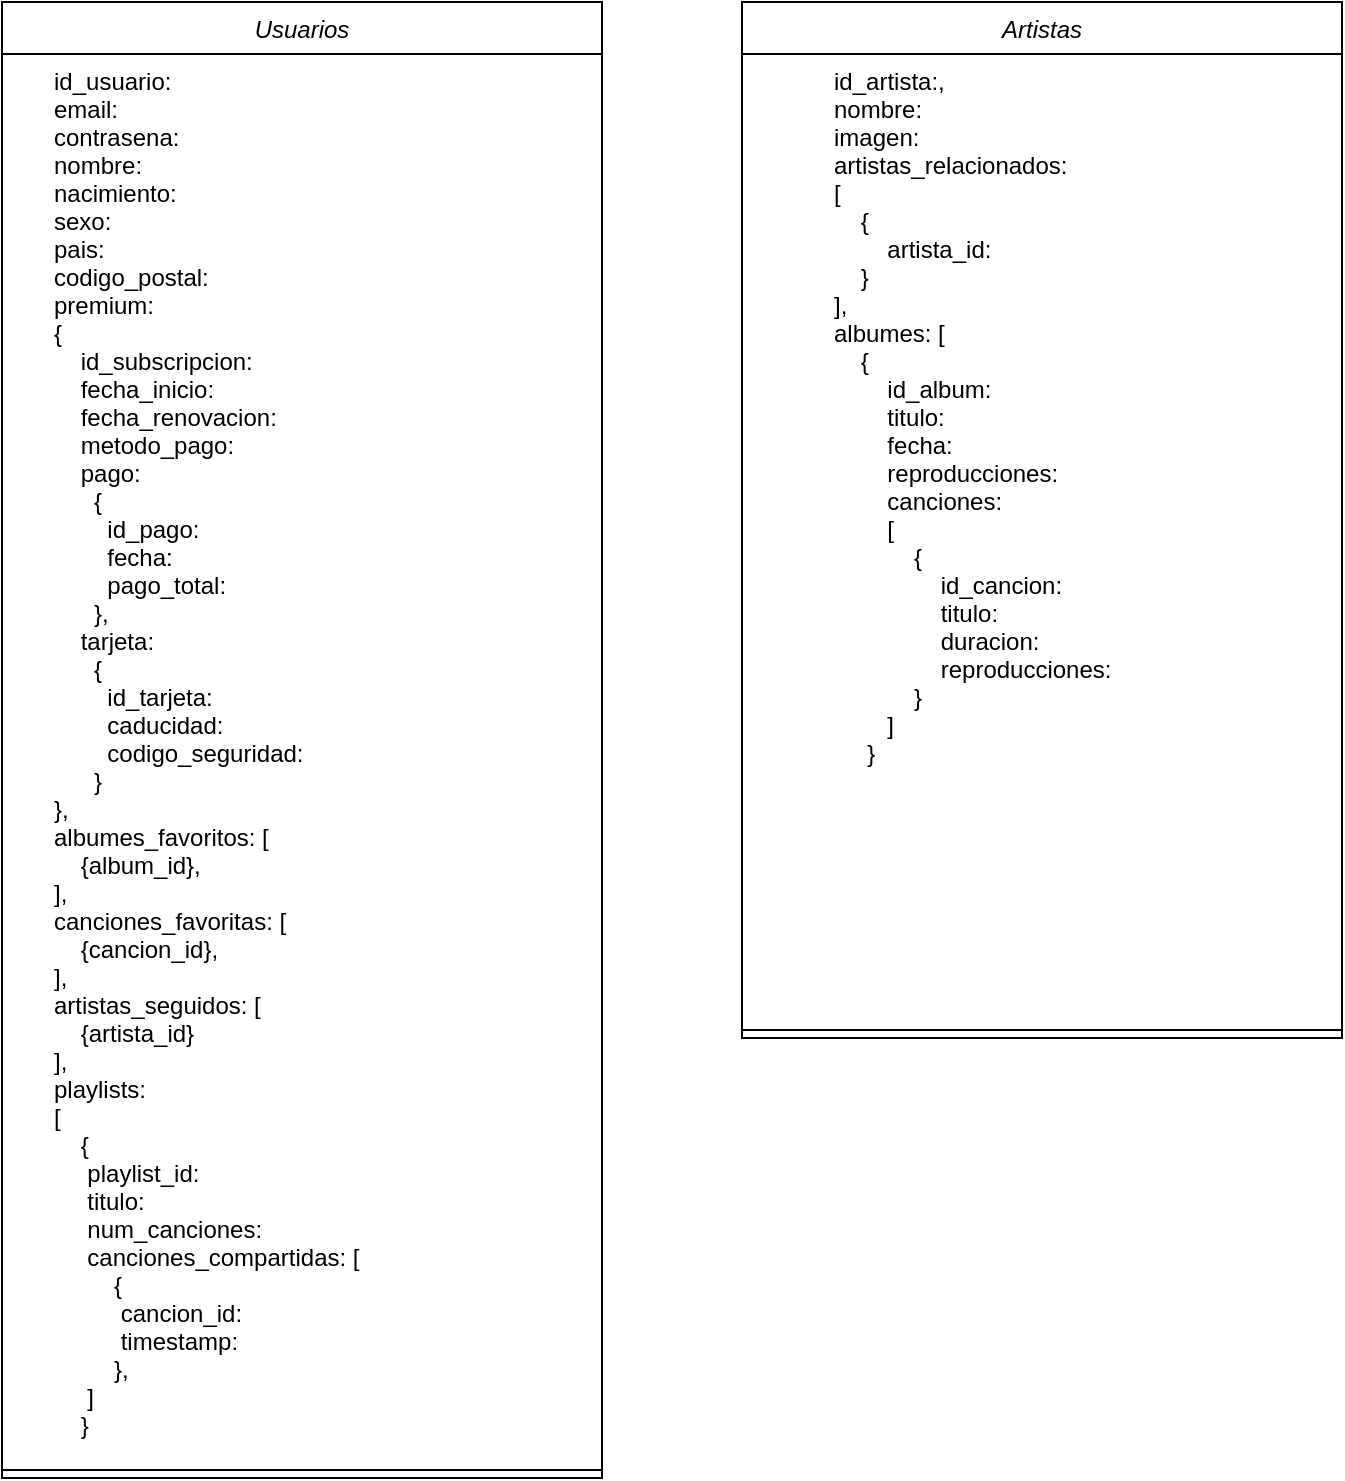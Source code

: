 <mxfile version="16.5.6" type="device"><diagram id="C5RBs43oDa-KdzZeNtuy" name="Page-1"><mxGraphModel dx="1422" dy="914" grid="1" gridSize="10" guides="1" tooltips="1" connect="1" arrows="1" fold="1" page="1" pageScale="1" pageWidth="827" pageHeight="1169" math="0" shadow="0"><root><mxCell id="WIyWlLk6GJQsqaUBKTNV-0"/><mxCell id="WIyWlLk6GJQsqaUBKTNV-1" parent="WIyWlLk6GJQsqaUBKTNV-0"/><mxCell id="zkfFHV4jXpPFQw0GAbJ--0" value="Usuarios" style="swimlane;fontStyle=2;align=center;verticalAlign=top;childLayout=stackLayout;horizontal=1;startSize=26;horizontalStack=0;resizeParent=1;resizeLast=0;collapsible=1;marginBottom=0;rounded=0;shadow=0;strokeWidth=1;" parent="WIyWlLk6GJQsqaUBKTNV-1" vertex="1"><mxGeometry x="120" y="110" width="300" height="738" as="geometry"><mxRectangle x="230" y="140" width="160" height="26" as="alternateBounds"/></mxGeometry></mxCell><mxCell id="zkfFHV4jXpPFQw0GAbJ--1" value="      id_usuario: &#10;      email: &#10;      contrasena: &#10;      nombre: &#10;      nacimiento: &#10;      sexo: &#10;      pais: &#10;      codigo_postal:&#10;      premium: &#10;      {&#10;          id_subscripcion: &#10;          fecha_inicio: &#10;          fecha_renovacion: &#10;          metodo_pago: &#10;          pago: &#10;            {&#10;              id_pago: &#10;              fecha: &#10;              pago_total: &#10;            },&#10;          tarjeta: &#10;            {&#10;              id_tarjeta: &#10;              caducidad: &#10;              codigo_seguridad: &#10;            }&#10;      },&#10;      albumes_favoritos: [&#10;          {album_id},&#10;      ],&#10;      canciones_favoritas: [&#10;          {cancion_id},&#10;      ],&#10;      artistas_seguidos: [&#10;          {artista_id}&#10;      ],&#10;      playlists: &#10;      [&#10;          {&#10;           playlist_id: &#10;           titulo: &#10;           num_canciones: &#10;           canciones_compartidas: [&#10;               {&#10;                cancion_id: &#10;                timestamp: &#10;               },&#10;           ]&#10;          }" style="text;align=left;verticalAlign=top;spacingLeft=4;spacingRight=4;overflow=hidden;rotatable=0;points=[[0,0.5],[1,0.5]];portConstraint=eastwest;" parent="zkfFHV4jXpPFQw0GAbJ--0" vertex="1"><mxGeometry y="26" width="300" height="704" as="geometry"/></mxCell><mxCell id="zkfFHV4jXpPFQw0GAbJ--4" value="" style="line;html=1;strokeWidth=1;align=left;verticalAlign=middle;spacingTop=-1;spacingLeft=3;spacingRight=3;rotatable=0;labelPosition=right;points=[];portConstraint=eastwest;" parent="zkfFHV4jXpPFQw0GAbJ--0" vertex="1"><mxGeometry y="730" width="300" height="8" as="geometry"/></mxCell><mxCell id="qIVVVzv7ALnwlryZeHNZ-0" value="Artistas" style="swimlane;fontStyle=2;align=center;verticalAlign=top;childLayout=stackLayout;horizontal=1;startSize=26;horizontalStack=0;resizeParent=1;resizeLast=0;collapsible=1;marginBottom=0;rounded=0;shadow=0;strokeWidth=1;" vertex="1" parent="WIyWlLk6GJQsqaUBKTNV-1"><mxGeometry x="490" y="110" width="300" height="518" as="geometry"><mxRectangle x="230" y="140" width="160" height="26" as="alternateBounds"/></mxGeometry></mxCell><mxCell id="qIVVVzv7ALnwlryZeHNZ-1" value="            id_artista:,&#10;            nombre: &#10;            imagen: &#10;            artistas_relacionados: &#10;            [&#10;                {&#10;                    artista_id:&#10;                }&#10;            ],&#10;            albumes: [&#10;                {&#10;                    id_album: &#10;                    titulo: &#10;                    fecha: &#10;                    reproducciones: &#10;                    canciones: &#10;                    [&#10;                        {&#10;                            id_cancion: &#10;                            titulo: &#10;                            duracion: &#10;                            reproducciones:&#10;                        }&#10;                    ]&#10;                 }&#10;                      &#10;                           " style="text;align=left;verticalAlign=top;spacingLeft=4;spacingRight=4;overflow=hidden;rotatable=0;points=[[0,0.5],[1,0.5]];portConstraint=eastwest;" vertex="1" parent="qIVVVzv7ALnwlryZeHNZ-0"><mxGeometry y="26" width="300" height="484" as="geometry"/></mxCell><mxCell id="qIVVVzv7ALnwlryZeHNZ-2" value="" style="line;html=1;strokeWidth=1;align=left;verticalAlign=middle;spacingTop=-1;spacingLeft=3;spacingRight=3;rotatable=0;labelPosition=right;points=[];portConstraint=eastwest;" vertex="1" parent="qIVVVzv7ALnwlryZeHNZ-0"><mxGeometry y="510" width="300" height="8" as="geometry"/></mxCell></root></mxGraphModel></diagram></mxfile>